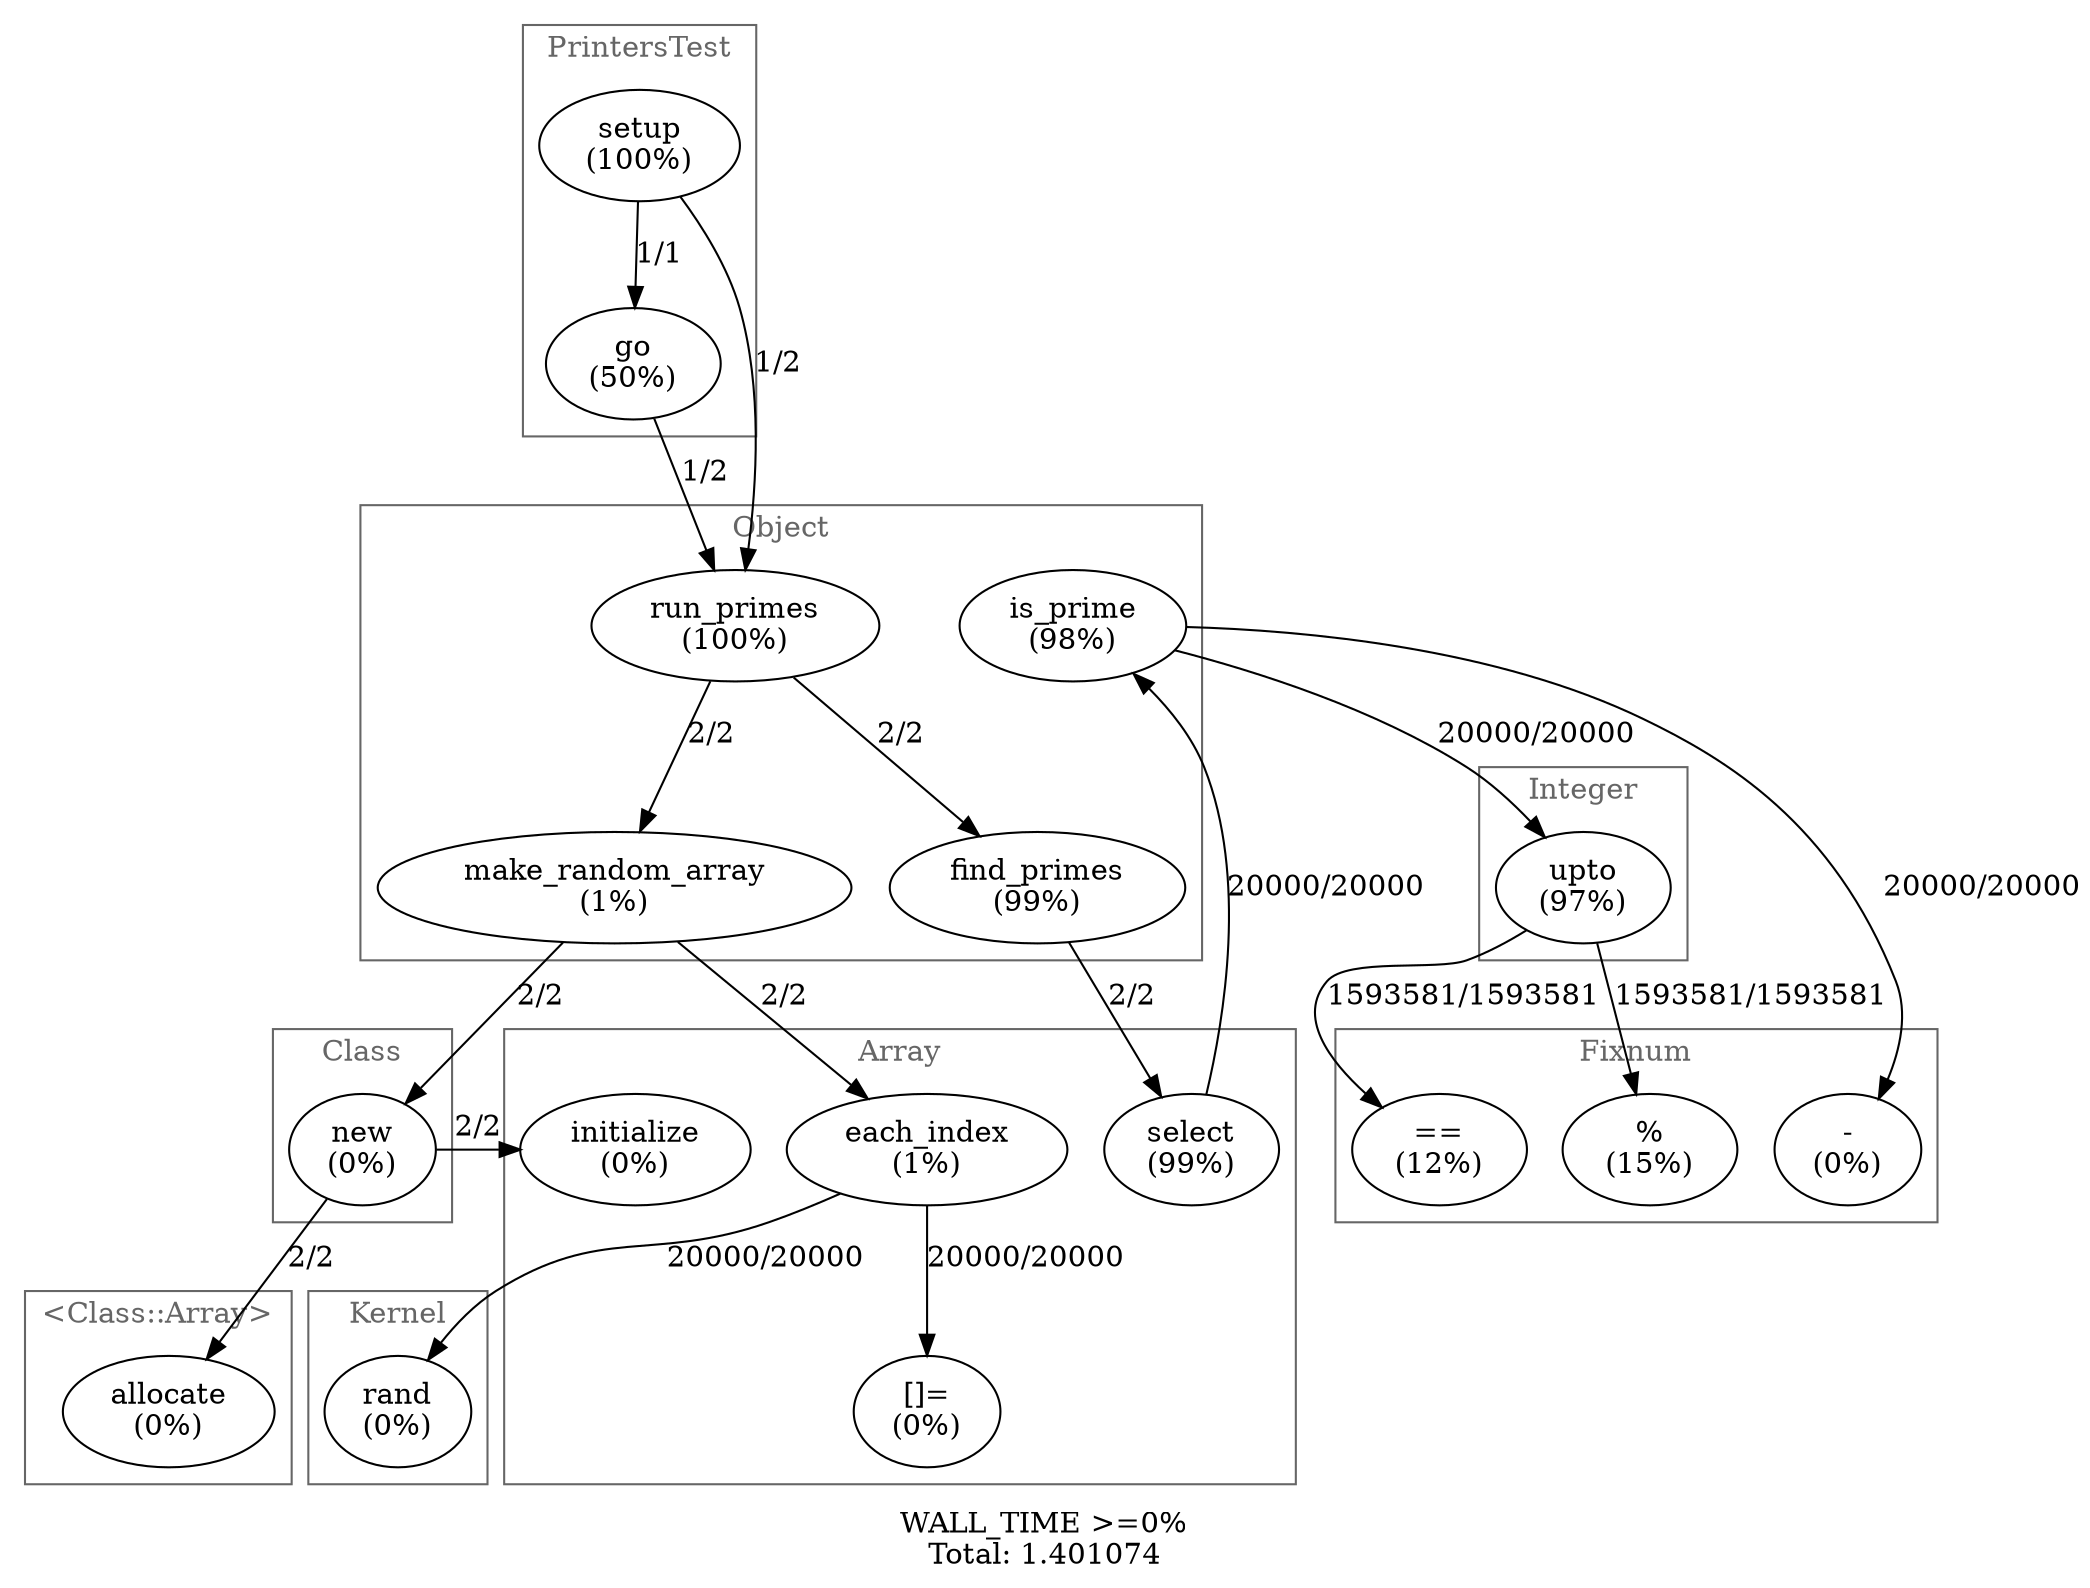digraph "Profile" {
label="WALL_TIME >=0%\nTotal: 1.401074"
subgraph "Thread 2148237740" {
2159428720 [label="run_primes\n(100%)"];
2159428720 -> 2159429580 [label="2/2"];
2159428720 -> 2159428880 [label="2/2"];
2159428800 [label="[]=\n(0%)"];
2159428880 [label="make_random_array\n(1%)"];
2159428880 -> 2159429420 [label="2/2"];
2159428880 -> 2159429040 [label="2/2"];
2159428960 [label="%\n(15%)"];
2159429040 [label="new\n(0%)"];
2159429040 -> 2159429340 [label="2/2"];
2159429040 -> 2159429820 [label="2/2"];
2159429120 [label="rand\n(0%)"];
2159429200 [label="-\n(0%)"];
2159429260 [label="setup\n(100%)"];
2159429260 -> 2159430040 [label="1/1"];
2159429260 -> 2159428720 [label="1/2"];
2159429340 [label="initialize\n(0%)"];
2159429420 [label="each_index\n(1%)"];
2159429420 -> 2159429120 [label="20000/20000"];
2159429420 -> 2159428800 [label="20000/20000"];
2159429500 [label="is_prime\n(98%)"];
2159429500 -> 2159429740 [label="20000/20000"];
2159429500 -> 2159429200 [label="20000/20000"];
2159429580 [label="find_primes\n(99%)"];
2159429580 -> 2159429660 [label="2/2"];
2159429660 [label="select\n(99%)"];
2159429660 -> 2159429500 [label="20000/20000"];
2159429740 [label="upto\n(97%)"];
2159429740 -> 2159428960 [label="1593581/1593581"];
2159429740 -> 2159429920 [label="1593581/1593581"];
2159429820 [label="allocate\n(0%)"];
2159429920 [label="==\n(12%)"];
2159430040 [label="go\n(50%)"];
2159430040 -> 2159428720 [label="1/2"];
}
subgraph cluster_2159104080 {
label = "Object";
fontcolor = "#666666";
color = "#666666";
2159429580;
2159429500;
2159428880;
2159428720;
}
subgraph cluster_2159104200 {
label = "Integer";
fontcolor = "#666666";
color = "#666666";
2159429740;
}
subgraph cluster_2159104380 {
label = "PrintersTest";
fontcolor = "#666666";
color = "#666666";
2159430040;
2159429260;
}
subgraph cluster_2159104140 {
label = "Array";
fontcolor = "#666666";
color = "#666666";
2159429660;
2159429420;
2159429340;
2159428800;
}
subgraph cluster_2159104280 {
label = "<Class::Array>";
fontcolor = "#666666";
color = "#666666";
2159429820;
}
subgraph cluster_2159103860 {
label = "Class";
fontcolor = "#666666";
color = "#666666";
2159429040;
}
subgraph cluster_2159104000 {
label = "Kernel";
fontcolor = "#666666";
color = "#666666";
2159429120;
}
subgraph cluster_2159104340 {
label = "Fixnum";
fontcolor = "#666666";
color = "#666666";
2159429920;
2159429200;
2159428960;
}
}
